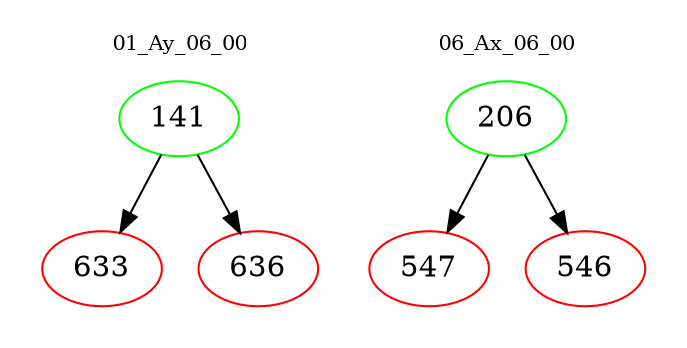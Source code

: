 digraph{
subgraph cluster_0 {
color = white
label = "01_Ay_06_00";
fontsize=10;
T0_141 [label="141", color="green"]
T0_141 -> T0_633 [color="black"]
T0_633 [label="633", color="red"]
T0_141 -> T0_636 [color="black"]
T0_636 [label="636", color="red"]
}
subgraph cluster_1 {
color = white
label = "06_Ax_06_00";
fontsize=10;
T1_206 [label="206", color="green"]
T1_206 -> T1_547 [color="black"]
T1_547 [label="547", color="red"]
T1_206 -> T1_546 [color="black"]
T1_546 [label="546", color="red"]
}
}
